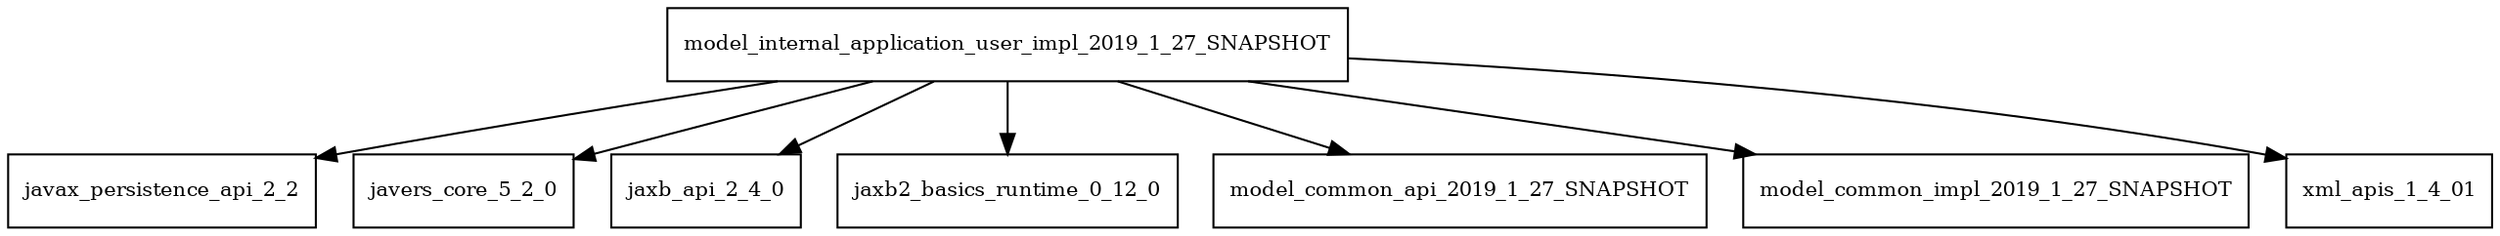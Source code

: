 digraph model_internal_application_user_impl_2019_1_27_SNAPSHOT_dependencies {
  node [shape = box, fontsize=10.0];
  model_internal_application_user_impl_2019_1_27_SNAPSHOT -> javax_persistence_api_2_2;
  model_internal_application_user_impl_2019_1_27_SNAPSHOT -> javers_core_5_2_0;
  model_internal_application_user_impl_2019_1_27_SNAPSHOT -> jaxb_api_2_4_0;
  model_internal_application_user_impl_2019_1_27_SNAPSHOT -> jaxb2_basics_runtime_0_12_0;
  model_internal_application_user_impl_2019_1_27_SNAPSHOT -> model_common_api_2019_1_27_SNAPSHOT;
  model_internal_application_user_impl_2019_1_27_SNAPSHOT -> model_common_impl_2019_1_27_SNAPSHOT;
  model_internal_application_user_impl_2019_1_27_SNAPSHOT -> xml_apis_1_4_01;
}
